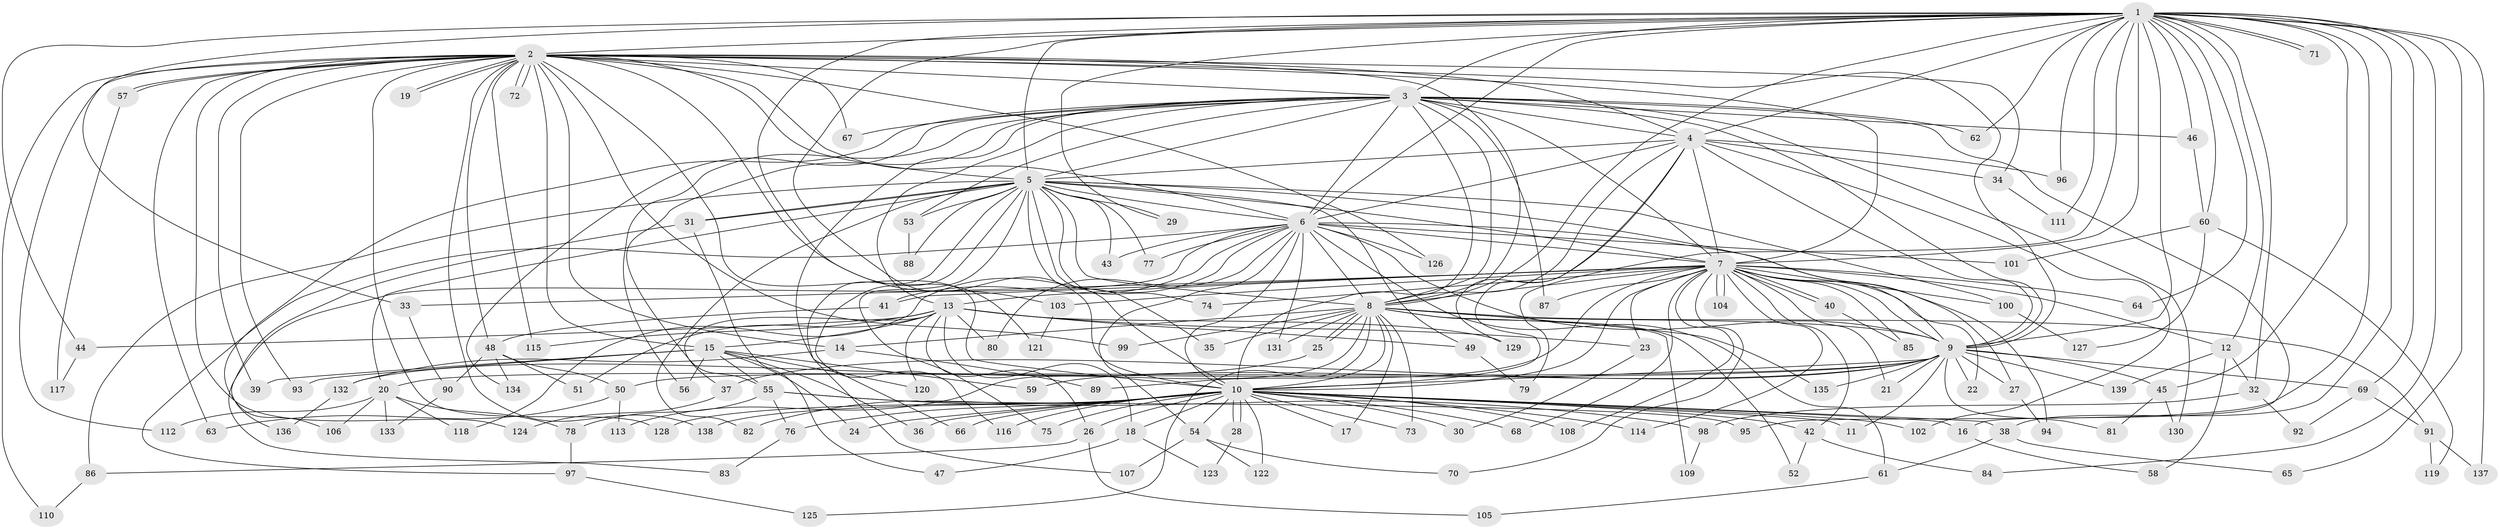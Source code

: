 // Generated by graph-tools (version 1.1) at 2025/46/03/09/25 04:46:23]
// undirected, 139 vertices, 303 edges
graph export_dot {
graph [start="1"]
  node [color=gray90,style=filled];
  1;
  2;
  3;
  4;
  5;
  6;
  7;
  8;
  9;
  10;
  11;
  12;
  13;
  14;
  15;
  16;
  17;
  18;
  19;
  20;
  21;
  22;
  23;
  24;
  25;
  26;
  27;
  28;
  29;
  30;
  31;
  32;
  33;
  34;
  35;
  36;
  37;
  38;
  39;
  40;
  41;
  42;
  43;
  44;
  45;
  46;
  47;
  48;
  49;
  50;
  51;
  52;
  53;
  54;
  55;
  56;
  57;
  58;
  59;
  60;
  61;
  62;
  63;
  64;
  65;
  66;
  67;
  68;
  69;
  70;
  71;
  72;
  73;
  74;
  75;
  76;
  77;
  78;
  79;
  80;
  81;
  82;
  83;
  84;
  85;
  86;
  87;
  88;
  89;
  90;
  91;
  92;
  93;
  94;
  95;
  96;
  97;
  98;
  99;
  100;
  101;
  102;
  103;
  104;
  105;
  106;
  107;
  108;
  109;
  110;
  111;
  112;
  113;
  114;
  115;
  116;
  117;
  118;
  119;
  120;
  121;
  122;
  123;
  124;
  125;
  126;
  127;
  128;
  129;
  130;
  131;
  132;
  133;
  134;
  135;
  136;
  137;
  138;
  139;
  1 -- 2;
  1 -- 3;
  1 -- 4;
  1 -- 5;
  1 -- 6;
  1 -- 7;
  1 -- 8;
  1 -- 9;
  1 -- 10;
  1 -- 12;
  1 -- 29;
  1 -- 32;
  1 -- 33;
  1 -- 38;
  1 -- 44;
  1 -- 45;
  1 -- 46;
  1 -- 60;
  1 -- 62;
  1 -- 64;
  1 -- 65;
  1 -- 69;
  1 -- 71;
  1 -- 71;
  1 -- 79;
  1 -- 84;
  1 -- 95;
  1 -- 96;
  1 -- 111;
  1 -- 121;
  1 -- 137;
  2 -- 3;
  2 -- 4;
  2 -- 5;
  2 -- 6;
  2 -- 7;
  2 -- 8;
  2 -- 9;
  2 -- 10;
  2 -- 14;
  2 -- 15;
  2 -- 19;
  2 -- 19;
  2 -- 34;
  2 -- 39;
  2 -- 48;
  2 -- 57;
  2 -- 57;
  2 -- 63;
  2 -- 67;
  2 -- 72;
  2 -- 72;
  2 -- 93;
  2 -- 99;
  2 -- 103;
  2 -- 110;
  2 -- 112;
  2 -- 115;
  2 -- 124;
  2 -- 126;
  2 -- 128;
  2 -- 138;
  3 -- 4;
  3 -- 5;
  3 -- 6;
  3 -- 7;
  3 -- 8;
  3 -- 9;
  3 -- 10;
  3 -- 13;
  3 -- 16;
  3 -- 46;
  3 -- 53;
  3 -- 55;
  3 -- 56;
  3 -- 62;
  3 -- 66;
  3 -- 67;
  3 -- 87;
  3 -- 106;
  3 -- 130;
  3 -- 134;
  4 -- 5;
  4 -- 6;
  4 -- 7;
  4 -- 8;
  4 -- 9;
  4 -- 10;
  4 -- 34;
  4 -- 96;
  4 -- 102;
  4 -- 129;
  5 -- 6;
  5 -- 7;
  5 -- 8;
  5 -- 9;
  5 -- 10;
  5 -- 20;
  5 -- 29;
  5 -- 31;
  5 -- 31;
  5 -- 35;
  5 -- 43;
  5 -- 49;
  5 -- 53;
  5 -- 74;
  5 -- 75;
  5 -- 77;
  5 -- 82;
  5 -- 86;
  5 -- 88;
  5 -- 100;
  5 -- 107;
  5 -- 116;
  6 -- 7;
  6 -- 8;
  6 -- 9;
  6 -- 10;
  6 -- 27;
  6 -- 41;
  6 -- 43;
  6 -- 54;
  6 -- 61;
  6 -- 77;
  6 -- 80;
  6 -- 83;
  6 -- 97;
  6 -- 101;
  6 -- 118;
  6 -- 126;
  6 -- 131;
  7 -- 8;
  7 -- 9;
  7 -- 10;
  7 -- 12;
  7 -- 13;
  7 -- 21;
  7 -- 22;
  7 -- 23;
  7 -- 33;
  7 -- 40;
  7 -- 40;
  7 -- 41;
  7 -- 42;
  7 -- 64;
  7 -- 68;
  7 -- 70;
  7 -- 74;
  7 -- 85;
  7 -- 87;
  7 -- 89;
  7 -- 94;
  7 -- 100;
  7 -- 103;
  7 -- 104;
  7 -- 104;
  7 -- 108;
  7 -- 114;
  8 -- 9;
  8 -- 10;
  8 -- 14;
  8 -- 17;
  8 -- 25;
  8 -- 25;
  8 -- 35;
  8 -- 52;
  8 -- 73;
  8 -- 91;
  8 -- 99;
  8 -- 109;
  8 -- 113;
  8 -- 125;
  8 -- 131;
  8 -- 135;
  9 -- 10;
  9 -- 11;
  9 -- 20;
  9 -- 21;
  9 -- 22;
  9 -- 27;
  9 -- 37;
  9 -- 45;
  9 -- 50;
  9 -- 59;
  9 -- 69;
  9 -- 81;
  9 -- 135;
  9 -- 139;
  10 -- 11;
  10 -- 16;
  10 -- 17;
  10 -- 18;
  10 -- 24;
  10 -- 26;
  10 -- 28;
  10 -- 28;
  10 -- 30;
  10 -- 36;
  10 -- 38;
  10 -- 42;
  10 -- 54;
  10 -- 66;
  10 -- 68;
  10 -- 73;
  10 -- 75;
  10 -- 76;
  10 -- 82;
  10 -- 102;
  10 -- 108;
  10 -- 114;
  10 -- 116;
  10 -- 122;
  10 -- 128;
  10 -- 138;
  12 -- 32;
  12 -- 58;
  12 -- 139;
  13 -- 15;
  13 -- 18;
  13 -- 23;
  13 -- 26;
  13 -- 37;
  13 -- 44;
  13 -- 49;
  13 -- 51;
  13 -- 80;
  13 -- 115;
  13 -- 120;
  13 -- 129;
  14 -- 89;
  14 -- 132;
  15 -- 24;
  15 -- 36;
  15 -- 39;
  15 -- 55;
  15 -- 56;
  15 -- 59;
  15 -- 93;
  15 -- 120;
  16 -- 58;
  18 -- 47;
  18 -- 123;
  20 -- 78;
  20 -- 106;
  20 -- 112;
  20 -- 118;
  20 -- 133;
  23 -- 30;
  25 -- 132;
  26 -- 86;
  26 -- 105;
  27 -- 94;
  28 -- 123;
  31 -- 47;
  31 -- 136;
  32 -- 92;
  32 -- 98;
  33 -- 90;
  34 -- 111;
  37 -- 124;
  38 -- 61;
  38 -- 65;
  40 -- 85;
  41 -- 48;
  42 -- 52;
  42 -- 84;
  44 -- 117;
  45 -- 81;
  45 -- 130;
  46 -- 60;
  48 -- 50;
  48 -- 51;
  48 -- 90;
  48 -- 134;
  49 -- 79;
  50 -- 63;
  50 -- 113;
  53 -- 88;
  54 -- 70;
  54 -- 107;
  54 -- 122;
  55 -- 76;
  55 -- 78;
  55 -- 95;
  55 -- 98;
  57 -- 117;
  60 -- 101;
  60 -- 119;
  60 -- 127;
  61 -- 105;
  69 -- 91;
  69 -- 92;
  76 -- 83;
  78 -- 97;
  86 -- 110;
  90 -- 133;
  91 -- 119;
  91 -- 137;
  97 -- 125;
  98 -- 109;
  100 -- 127;
  103 -- 121;
  132 -- 136;
}
